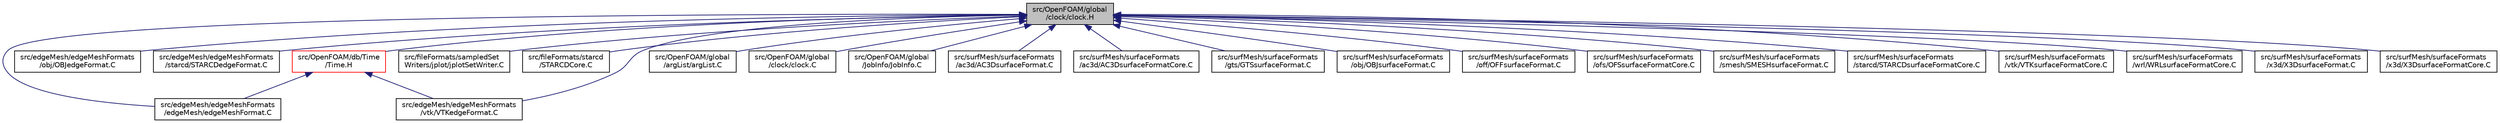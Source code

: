digraph "src/OpenFOAM/global/clock/clock.H"
{
  bgcolor="transparent";
  edge [fontname="Helvetica",fontsize="10",labelfontname="Helvetica",labelfontsize="10"];
  node [fontname="Helvetica",fontsize="10",shape=record];
  Node1 [label="src/OpenFOAM/global\l/clock/clock.H",height=0.2,width=0.4,color="black", fillcolor="grey75", style="filled", fontcolor="black"];
  Node1 -> Node2 [dir="back",color="midnightblue",fontsize="10",style="solid",fontname="Helvetica"];
  Node2 [label="src/edgeMesh/edgeMeshFormats\l/edgeMesh/edgeMeshFormat.C",height=0.2,width=0.4,color="black",URL="$a04951.html"];
  Node1 -> Node3 [dir="back",color="midnightblue",fontsize="10",style="solid",fontname="Helvetica"];
  Node3 [label="src/edgeMesh/edgeMeshFormats\l/obj/OBJedgeFormat.C",height=0.2,width=0.4,color="black",URL="$a04962.html"];
  Node1 -> Node4 [dir="back",color="midnightblue",fontsize="10",style="solid",fontname="Helvetica"];
  Node4 [label="src/edgeMesh/edgeMeshFormats\l/starcd/STARCDedgeFormat.C",height=0.2,width=0.4,color="black",URL="$a04965.html"];
  Node1 -> Node5 [dir="back",color="midnightblue",fontsize="10",style="solid",fontname="Helvetica"];
  Node5 [label="src/edgeMesh/edgeMeshFormats\l/vtk/VTKedgeFormat.C",height=0.2,width=0.4,color="black",URL="$a04968.html"];
  Node1 -> Node6 [dir="back",color="midnightblue",fontsize="10",style="solid",fontname="Helvetica"];
  Node6 [label="src/fileFormats/sampledSet\lWriters/jplot/jplotSetWriter.C",height=0.2,width=0.4,color="black",URL="$a05027.html"];
  Node1 -> Node7 [dir="back",color="midnightblue",fontsize="10",style="solid",fontname="Helvetica"];
  Node7 [label="src/fileFormats/starcd\l/STARCDCore.C",height=0.2,width=0.4,color="black",URL="$a05043.html"];
  Node1 -> Node8 [dir="back",color="midnightblue",fontsize="10",style="solid",fontname="Helvetica"];
  Node8 [label="src/OpenFOAM/db/Time\l/Time.H",height=0.2,width=0.4,color="red",URL="$a07879.html"];
  Node8 -> Node2 [dir="back",color="midnightblue",fontsize="10",style="solid",fontname="Helvetica"];
  Node8 -> Node5 [dir="back",color="midnightblue",fontsize="10",style="solid",fontname="Helvetica"];
  Node1 -> Node9 [dir="back",color="midnightblue",fontsize="10",style="solid",fontname="Helvetica"];
  Node9 [label="src/OpenFOAM/global\l/argList/argList.C",height=0.2,width=0.4,color="black",URL="$a08171.html"];
  Node1 -> Node10 [dir="back",color="midnightblue",fontsize="10",style="solid",fontname="Helvetica"];
  Node10 [label="src/OpenFOAM/global\l/clock/clock.C",height=0.2,width=0.4,color="black",URL="$a08175.html"];
  Node1 -> Node11 [dir="back",color="midnightblue",fontsize="10",style="solid",fontname="Helvetica"];
  Node11 [label="src/OpenFOAM/global\l/JobInfo/JobInfo.C",height=0.2,width=0.4,color="black",URL="$a08202.html"];
  Node1 -> Node12 [dir="back",color="midnightblue",fontsize="10",style="solid",fontname="Helvetica"];
  Node12 [label="src/surfMesh/surfaceFormats\l/ac3d/AC3DsurfaceFormat.C",height=0.2,width=0.4,color="black",URL="$a09845.html"];
  Node1 -> Node13 [dir="back",color="midnightblue",fontsize="10",style="solid",fontname="Helvetica"];
  Node13 [label="src/surfMesh/surfaceFormats\l/ac3d/AC3DsurfaceFormatCore.C",height=0.2,width=0.4,color="black",URL="$a09847.html"];
  Node1 -> Node14 [dir="back",color="midnightblue",fontsize="10",style="solid",fontname="Helvetica"];
  Node14 [label="src/surfMesh/surfaceFormats\l/gts/GTSsurfaceFormat.C",height=0.2,width=0.4,color="black",URL="$a09854.html"];
  Node1 -> Node15 [dir="back",color="midnightblue",fontsize="10",style="solid",fontname="Helvetica"];
  Node15 [label="src/surfMesh/surfaceFormats\l/obj/OBJsurfaceFormat.C",height=0.2,width=0.4,color="black",URL="$a09862.html"];
  Node1 -> Node16 [dir="back",color="midnightblue",fontsize="10",style="solid",fontname="Helvetica"];
  Node16 [label="src/surfMesh/surfaceFormats\l/off/OFFsurfaceFormat.C",height=0.2,width=0.4,color="black",URL="$a09865.html"];
  Node1 -> Node17 [dir="back",color="midnightblue",fontsize="10",style="solid",fontname="Helvetica"];
  Node17 [label="src/surfMesh/surfaceFormats\l/ofs/OFSsurfaceFormatCore.C",height=0.2,width=0.4,color="black",URL="$a09870.html"];
  Node1 -> Node18 [dir="back",color="midnightblue",fontsize="10",style="solid",fontname="Helvetica"];
  Node18 [label="src/surfMesh/surfaceFormats\l/smesh/SMESHsurfaceFormat.C",height=0.2,width=0.4,color="black",URL="$a09873.html"];
  Node1 -> Node19 [dir="back",color="midnightblue",fontsize="10",style="solid",fontname="Helvetica"];
  Node19 [label="src/surfMesh/surfaceFormats\l/starcd/STARCDsurfaceFormatCore.C",height=0.2,width=0.4,color="black",URL="$a09878.html"];
  Node1 -> Node20 [dir="back",color="midnightblue",fontsize="10",style="solid",fontname="Helvetica"];
  Node20 [label="src/surfMesh/surfaceFormats\l/vtk/VTKsurfaceFormatCore.C",height=0.2,width=0.4,color="black",URL="$a09898.html"];
  Node1 -> Node21 [dir="back",color="midnightblue",fontsize="10",style="solid",fontname="Helvetica"];
  Node21 [label="src/surfMesh/surfaceFormats\l/wrl/WRLsurfaceFormatCore.C",height=0.2,width=0.4,color="black",URL="$a09903.html"];
  Node1 -> Node22 [dir="back",color="midnightblue",fontsize="10",style="solid",fontname="Helvetica"];
  Node22 [label="src/surfMesh/surfaceFormats\l/x3d/X3DsurfaceFormat.C",height=0.2,width=0.4,color="black",URL="$a09906.html"];
  Node1 -> Node23 [dir="back",color="midnightblue",fontsize="10",style="solid",fontname="Helvetica"];
  Node23 [label="src/surfMesh/surfaceFormats\l/x3d/X3DsurfaceFormatCore.C",height=0.2,width=0.4,color="black",URL="$a09908.html"];
}
